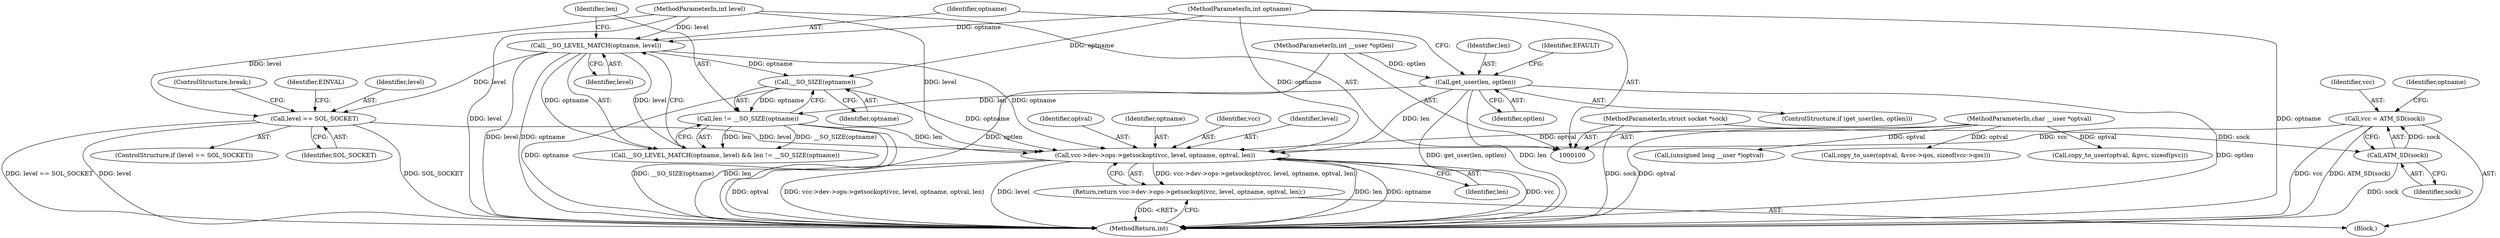 digraph "0_linux_e862f1a9b7df4e8196ebec45ac62295138aa3fc2@API" {
"1000277" [label="(Call,vcc->dev->ops->getsockopt(vcc, level, optname, optval, len))"];
"1000128" [label="(Call,vcc = ATM_SD(sock))"];
"1000130" [label="(Call,ATM_SD(sock))"];
"1000101" [label="(MethodParameterIn,struct socket *sock)"];
"1000252" [label="(Call,level == SOL_SOCKET)"];
"1000118" [label="(Call,__SO_LEVEL_MATCH(optname, level))"];
"1000103" [label="(MethodParameterIn,int optname)"];
"1000102" [label="(MethodParameterIn,int level)"];
"1000123" [label="(Call,__SO_SIZE(optname))"];
"1000104" [label="(MethodParameterIn,char __user *optval)"];
"1000121" [label="(Call,len != __SO_SIZE(optname))"];
"1000110" [label="(Call,get_user(len, optlen))"];
"1000105" [label="(MethodParameterIn,int __user *optlen)"];
"1000276" [label="(Return,return vcc->dev->ops->getsockopt(vcc, level, optname, optval, len);)"];
"1000253" [label="(Identifier,level)"];
"1000118" [label="(Call,__SO_LEVEL_MATCH(optname, level))"];
"1000130" [label="(Call,ATM_SD(sock))"];
"1000129" [label="(Identifier,vcc)"];
"1000149" [label="(Call,copy_to_user(optval, &vcc->qos, sizeof(vcc->qos)))"];
"1000111" [label="(Identifier,len)"];
"1000251" [label="(ControlStructure,if (level == SOL_SOCKET))"];
"1000119" [label="(Identifier,optname)"];
"1000254" [label="(Identifier,SOL_SOCKET)"];
"1000282" [label="(Identifier,len)"];
"1000106" [label="(Block,)"];
"1000105" [label="(MethodParameterIn,int __user *optlen)"];
"1000258" [label="(ControlStructure,break;)"];
"1000120" [label="(Identifier,level)"];
"1000283" [label="(MethodReturn,int)"];
"1000103" [label="(MethodParameterIn,int optname)"];
"1000281" [label="(Identifier,optval)"];
"1000122" [label="(Identifier,len)"];
"1000115" [label="(Identifier,EFAULT)"];
"1000276" [label="(Return,return vcc->dev->ops->getsockopt(vcc, level, optname, optval, len);)"];
"1000104" [label="(MethodParameterIn,char __user *optval)"];
"1000102" [label="(MethodParameterIn,int level)"];
"1000241" [label="(Call,copy_to_user(optval, &pvc, sizeof(pvc)))"];
"1000280" [label="(Identifier,optname)"];
"1000117" [label="(Call,__SO_LEVEL_MATCH(optname, level) && len != __SO_SIZE(optname))"];
"1000174" [label="(Call,(unsigned long __user *)optval)"];
"1000110" [label="(Call,get_user(len, optlen))"];
"1000252" [label="(Call,level == SOL_SOCKET)"];
"1000123" [label="(Call,__SO_SIZE(optname))"];
"1000128" [label="(Call,vcc = ATM_SD(sock))"];
"1000124" [label="(Identifier,optname)"];
"1000133" [label="(Identifier,optname)"];
"1000109" [label="(ControlStructure,if (get_user(len, optlen)))"];
"1000278" [label="(Identifier,vcc)"];
"1000257" [label="(Identifier,EINVAL)"];
"1000131" [label="(Identifier,sock)"];
"1000112" [label="(Identifier,optlen)"];
"1000121" [label="(Call,len != __SO_SIZE(optname))"];
"1000279" [label="(Identifier,level)"];
"1000101" [label="(MethodParameterIn,struct socket *sock)"];
"1000277" [label="(Call,vcc->dev->ops->getsockopt(vcc, level, optname, optval, len))"];
"1000277" -> "1000276"  [label="AST: "];
"1000277" -> "1000282"  [label="CFG: "];
"1000278" -> "1000277"  [label="AST: "];
"1000279" -> "1000277"  [label="AST: "];
"1000280" -> "1000277"  [label="AST: "];
"1000281" -> "1000277"  [label="AST: "];
"1000282" -> "1000277"  [label="AST: "];
"1000276" -> "1000277"  [label="CFG: "];
"1000277" -> "1000283"  [label="DDG: len"];
"1000277" -> "1000283"  [label="DDG: optname"];
"1000277" -> "1000283"  [label="DDG: vcc"];
"1000277" -> "1000283"  [label="DDG: optval"];
"1000277" -> "1000283"  [label="DDG: vcc->dev->ops->getsockopt(vcc, level, optname, optval, len)"];
"1000277" -> "1000283"  [label="DDG: level"];
"1000277" -> "1000276"  [label="DDG: vcc->dev->ops->getsockopt(vcc, level, optname, optval, len)"];
"1000128" -> "1000277"  [label="DDG: vcc"];
"1000252" -> "1000277"  [label="DDG: level"];
"1000102" -> "1000277"  [label="DDG: level"];
"1000118" -> "1000277"  [label="DDG: optname"];
"1000123" -> "1000277"  [label="DDG: optname"];
"1000103" -> "1000277"  [label="DDG: optname"];
"1000104" -> "1000277"  [label="DDG: optval"];
"1000121" -> "1000277"  [label="DDG: len"];
"1000110" -> "1000277"  [label="DDG: len"];
"1000128" -> "1000106"  [label="AST: "];
"1000128" -> "1000130"  [label="CFG: "];
"1000129" -> "1000128"  [label="AST: "];
"1000130" -> "1000128"  [label="AST: "];
"1000133" -> "1000128"  [label="CFG: "];
"1000128" -> "1000283"  [label="DDG: ATM_SD(sock)"];
"1000128" -> "1000283"  [label="DDG: vcc"];
"1000130" -> "1000128"  [label="DDG: sock"];
"1000130" -> "1000131"  [label="CFG: "];
"1000131" -> "1000130"  [label="AST: "];
"1000130" -> "1000283"  [label="DDG: sock"];
"1000101" -> "1000130"  [label="DDG: sock"];
"1000101" -> "1000100"  [label="AST: "];
"1000101" -> "1000283"  [label="DDG: sock"];
"1000252" -> "1000251"  [label="AST: "];
"1000252" -> "1000254"  [label="CFG: "];
"1000253" -> "1000252"  [label="AST: "];
"1000254" -> "1000252"  [label="AST: "];
"1000257" -> "1000252"  [label="CFG: "];
"1000258" -> "1000252"  [label="CFG: "];
"1000252" -> "1000283"  [label="DDG: level"];
"1000252" -> "1000283"  [label="DDG: SOL_SOCKET"];
"1000252" -> "1000283"  [label="DDG: level == SOL_SOCKET"];
"1000118" -> "1000252"  [label="DDG: level"];
"1000102" -> "1000252"  [label="DDG: level"];
"1000118" -> "1000117"  [label="AST: "];
"1000118" -> "1000120"  [label="CFG: "];
"1000119" -> "1000118"  [label="AST: "];
"1000120" -> "1000118"  [label="AST: "];
"1000122" -> "1000118"  [label="CFG: "];
"1000117" -> "1000118"  [label="CFG: "];
"1000118" -> "1000283"  [label="DDG: level"];
"1000118" -> "1000283"  [label="DDG: optname"];
"1000118" -> "1000117"  [label="DDG: optname"];
"1000118" -> "1000117"  [label="DDG: level"];
"1000103" -> "1000118"  [label="DDG: optname"];
"1000102" -> "1000118"  [label="DDG: level"];
"1000118" -> "1000123"  [label="DDG: optname"];
"1000103" -> "1000100"  [label="AST: "];
"1000103" -> "1000283"  [label="DDG: optname"];
"1000103" -> "1000123"  [label="DDG: optname"];
"1000102" -> "1000100"  [label="AST: "];
"1000102" -> "1000283"  [label="DDG: level"];
"1000123" -> "1000121"  [label="AST: "];
"1000123" -> "1000124"  [label="CFG: "];
"1000124" -> "1000123"  [label="AST: "];
"1000121" -> "1000123"  [label="CFG: "];
"1000123" -> "1000283"  [label="DDG: optname"];
"1000123" -> "1000121"  [label="DDG: optname"];
"1000104" -> "1000100"  [label="AST: "];
"1000104" -> "1000283"  [label="DDG: optval"];
"1000104" -> "1000149"  [label="DDG: optval"];
"1000104" -> "1000174"  [label="DDG: optval"];
"1000104" -> "1000241"  [label="DDG: optval"];
"1000121" -> "1000117"  [label="AST: "];
"1000122" -> "1000121"  [label="AST: "];
"1000117" -> "1000121"  [label="CFG: "];
"1000121" -> "1000283"  [label="DDG: __SO_SIZE(optname)"];
"1000121" -> "1000283"  [label="DDG: len"];
"1000121" -> "1000117"  [label="DDG: len"];
"1000121" -> "1000117"  [label="DDG: __SO_SIZE(optname)"];
"1000110" -> "1000121"  [label="DDG: len"];
"1000110" -> "1000109"  [label="AST: "];
"1000110" -> "1000112"  [label="CFG: "];
"1000111" -> "1000110"  [label="AST: "];
"1000112" -> "1000110"  [label="AST: "];
"1000115" -> "1000110"  [label="CFG: "];
"1000119" -> "1000110"  [label="CFG: "];
"1000110" -> "1000283"  [label="DDG: optlen"];
"1000110" -> "1000283"  [label="DDG: get_user(len, optlen)"];
"1000110" -> "1000283"  [label="DDG: len"];
"1000105" -> "1000110"  [label="DDG: optlen"];
"1000105" -> "1000100"  [label="AST: "];
"1000105" -> "1000283"  [label="DDG: optlen"];
"1000276" -> "1000106"  [label="AST: "];
"1000283" -> "1000276"  [label="CFG: "];
"1000276" -> "1000283"  [label="DDG: <RET>"];
}
